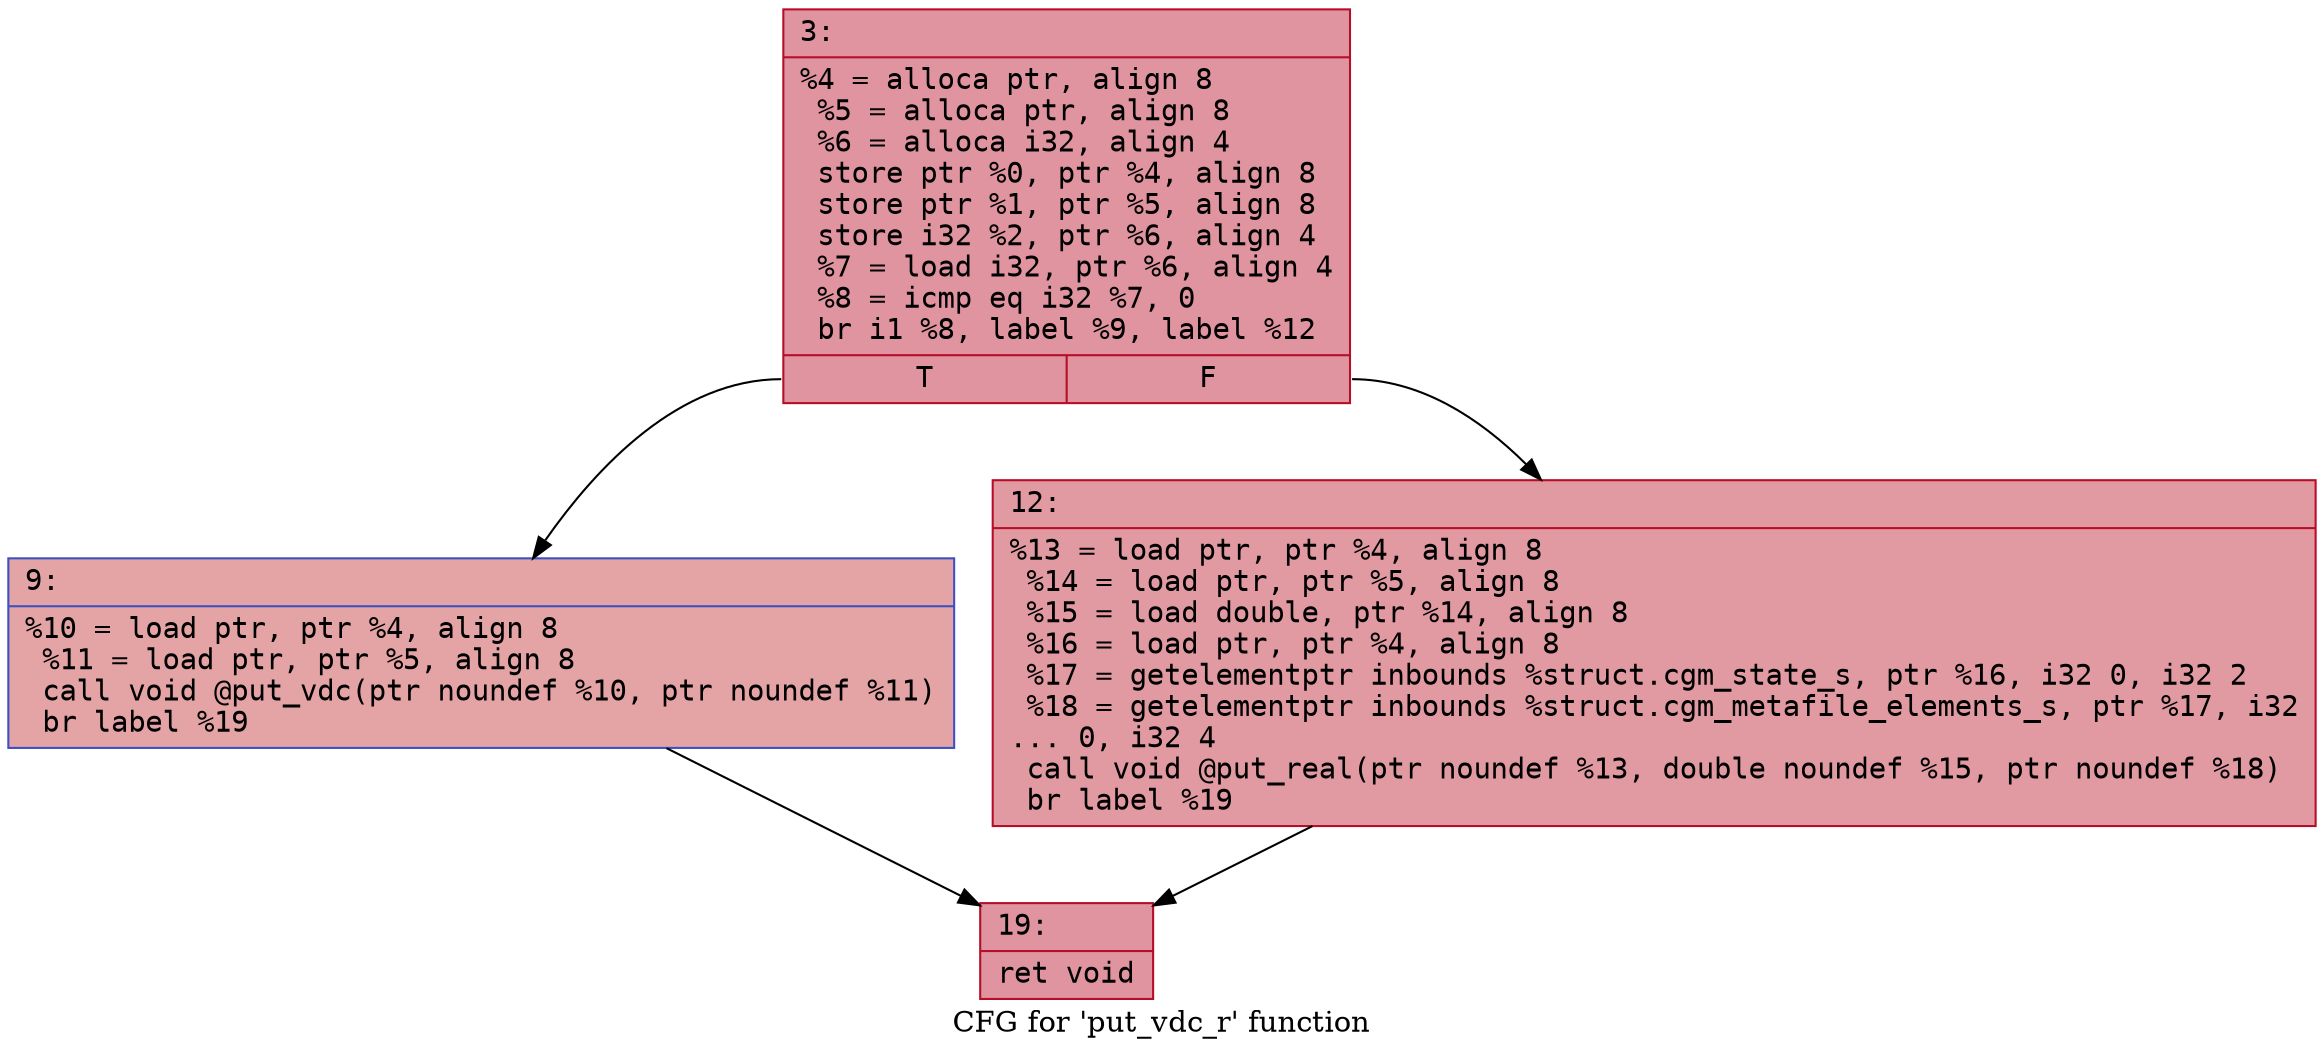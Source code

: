 digraph "CFG for 'put_vdc_r' function" {
	label="CFG for 'put_vdc_r' function";

	Node0x6000024c1270 [shape=record,color="#b70d28ff", style=filled, fillcolor="#b70d2870" fontname="Courier",label="{3:\l|  %4 = alloca ptr, align 8\l  %5 = alloca ptr, align 8\l  %6 = alloca i32, align 4\l  store ptr %0, ptr %4, align 8\l  store ptr %1, ptr %5, align 8\l  store i32 %2, ptr %6, align 4\l  %7 = load i32, ptr %6, align 4\l  %8 = icmp eq i32 %7, 0\l  br i1 %8, label %9, label %12\l|{<s0>T|<s1>F}}"];
	Node0x6000024c1270:s0 -> Node0x6000024c12c0[tooltip="3 -> 9\nProbability 37.50%" ];
	Node0x6000024c1270:s1 -> Node0x6000024c1310[tooltip="3 -> 12\nProbability 62.50%" ];
	Node0x6000024c12c0 [shape=record,color="#3d50c3ff", style=filled, fillcolor="#c32e3170" fontname="Courier",label="{9:\l|  %10 = load ptr, ptr %4, align 8\l  %11 = load ptr, ptr %5, align 8\l  call void @put_vdc(ptr noundef %10, ptr noundef %11)\l  br label %19\l}"];
	Node0x6000024c12c0 -> Node0x6000024c1360[tooltip="9 -> 19\nProbability 100.00%" ];
	Node0x6000024c1310 [shape=record,color="#b70d28ff", style=filled, fillcolor="#bb1b2c70" fontname="Courier",label="{12:\l|  %13 = load ptr, ptr %4, align 8\l  %14 = load ptr, ptr %5, align 8\l  %15 = load double, ptr %14, align 8\l  %16 = load ptr, ptr %4, align 8\l  %17 = getelementptr inbounds %struct.cgm_state_s, ptr %16, i32 0, i32 2\l  %18 = getelementptr inbounds %struct.cgm_metafile_elements_s, ptr %17, i32\l... 0, i32 4\l  call void @put_real(ptr noundef %13, double noundef %15, ptr noundef %18)\l  br label %19\l}"];
	Node0x6000024c1310 -> Node0x6000024c1360[tooltip="12 -> 19\nProbability 100.00%" ];
	Node0x6000024c1360 [shape=record,color="#b70d28ff", style=filled, fillcolor="#b70d2870" fontname="Courier",label="{19:\l|  ret void\l}"];
}
